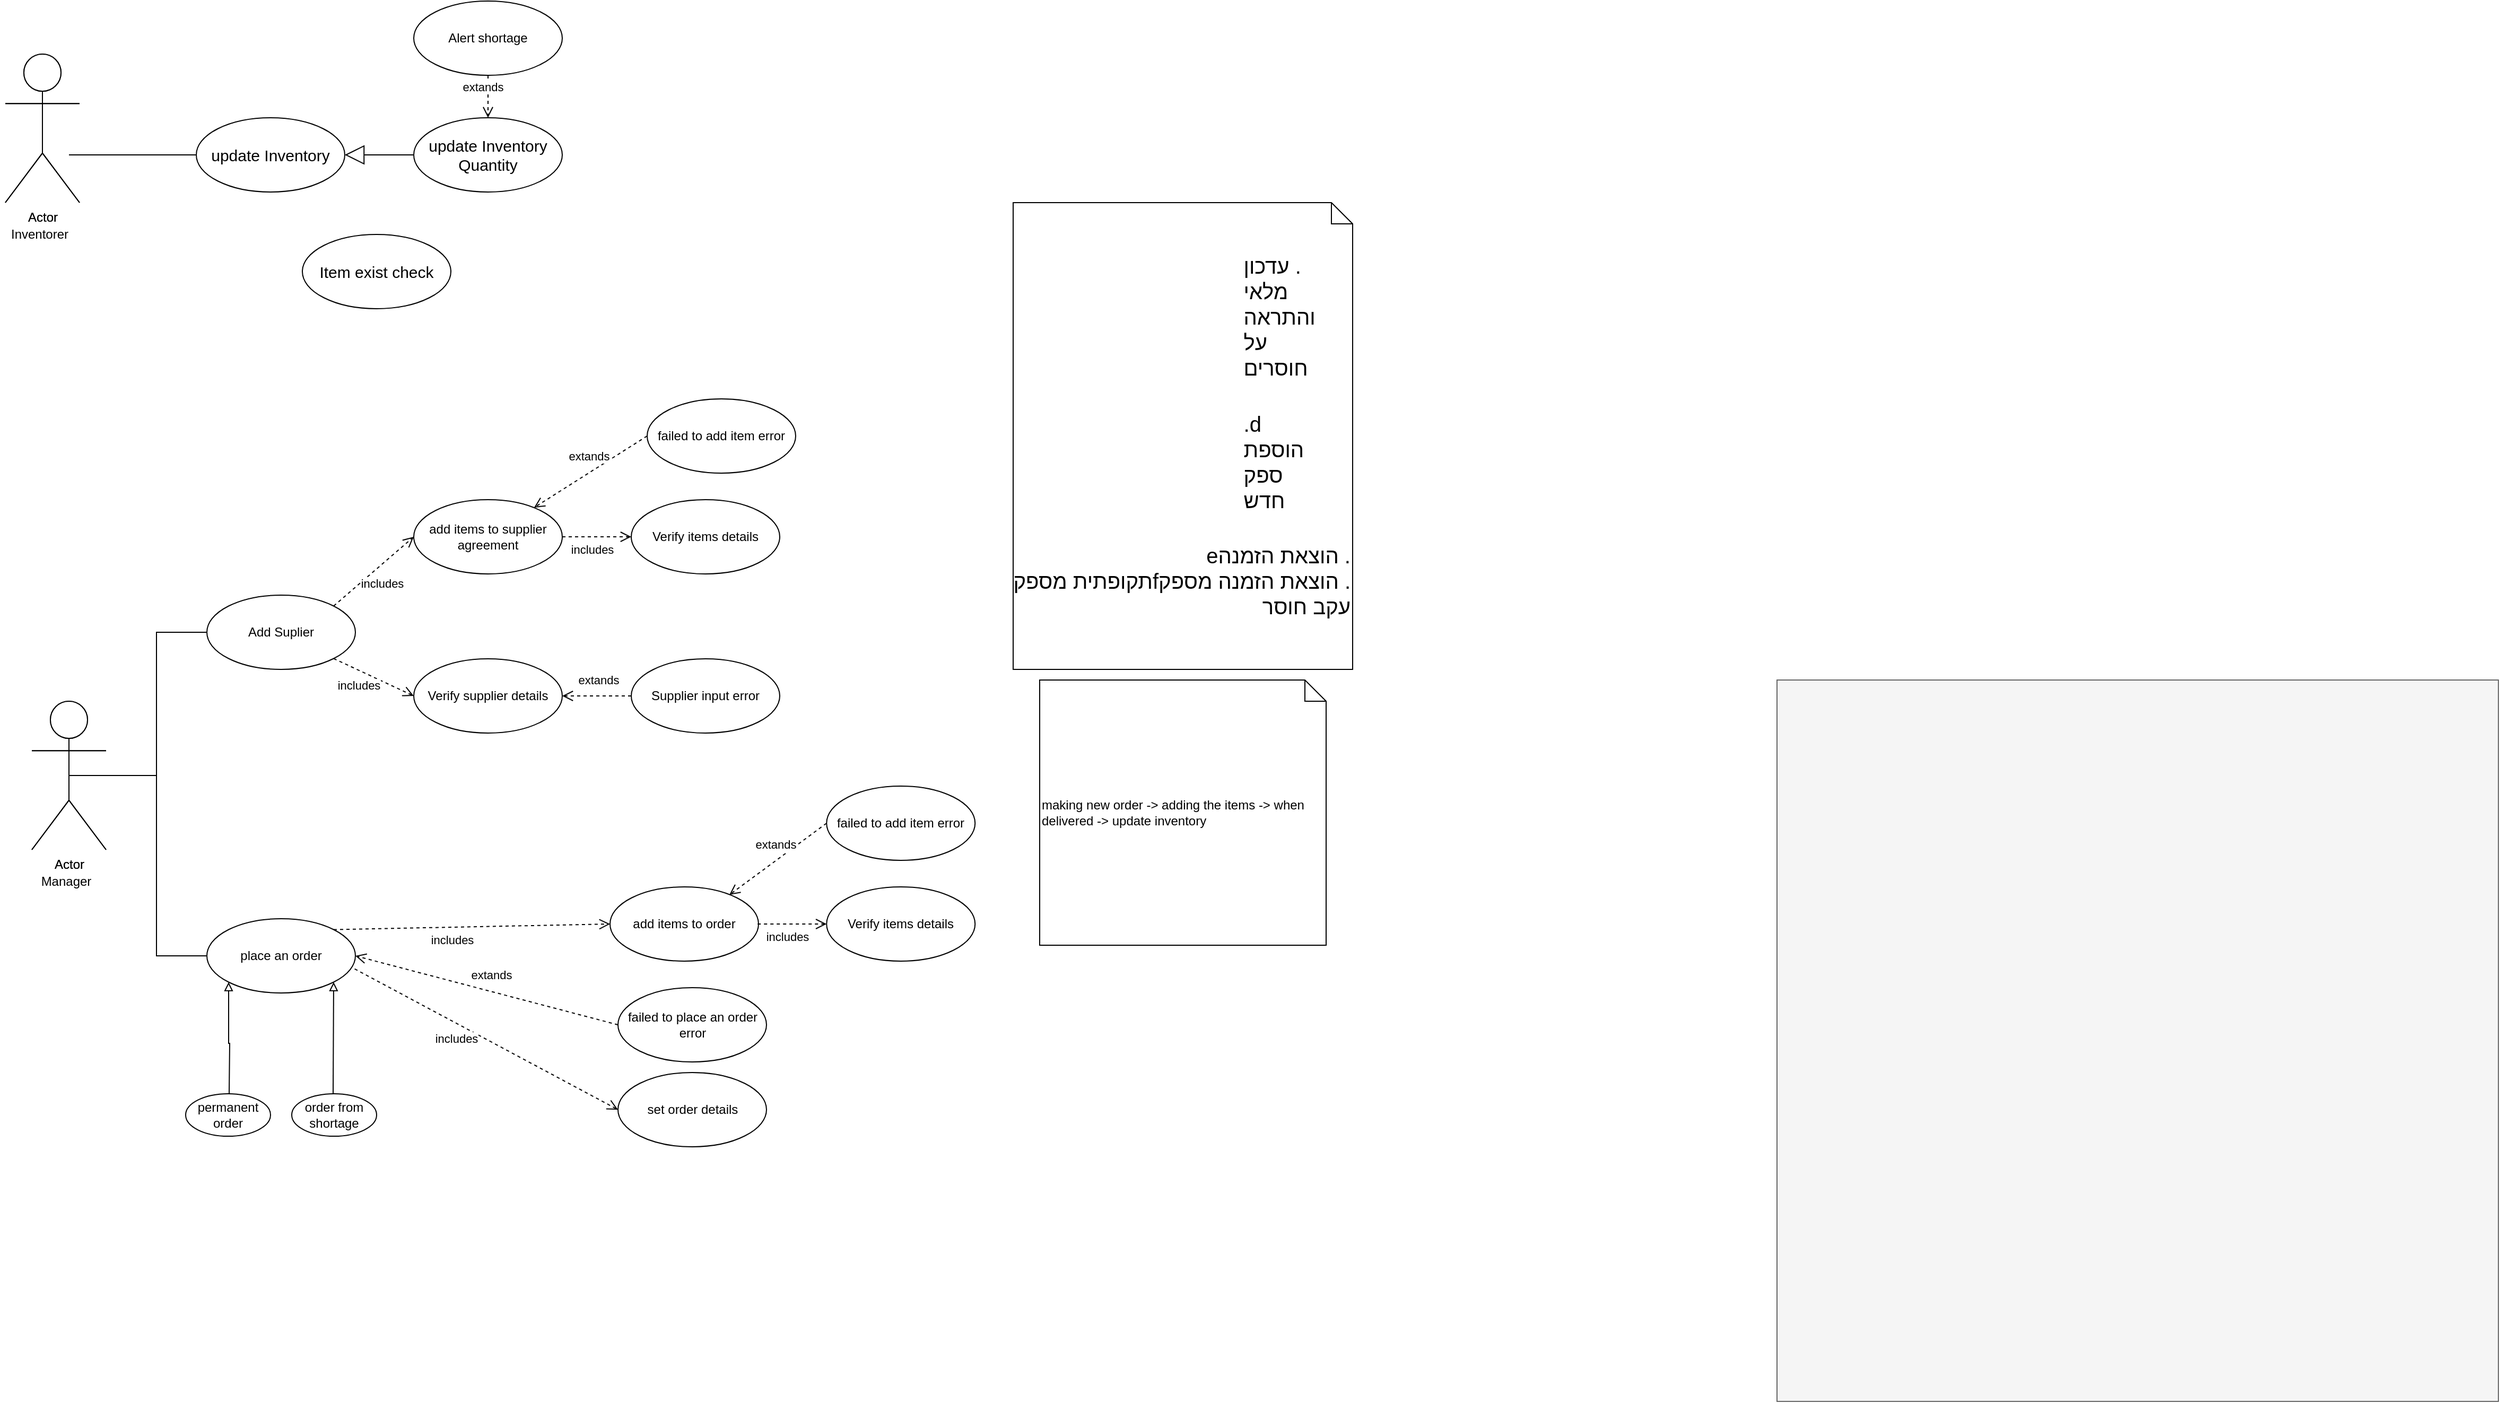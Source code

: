 <mxfile version="14.4.3" type="device"><diagram id="Qihxtzck7Werkzk35Nmy" name="Page-1"><mxGraphModel dx="768" dy="1548" grid="1" gridSize="10" guides="1" tooltips="1" connect="1" arrows="1" fold="1" page="1" pageScale="1" pageWidth="850" pageHeight="1100" math="0" shadow="0"><root><mxCell id="0"/><mxCell id="1" parent="0"/><mxCell id="aGDyFiwIAtf9Gh92jt3a-1" value="" style="whiteSpace=wrap;html=1;aspect=fixed;fillColor=#f5f5f5;strokeColor=#666666;fontColor=#333333;" parent="1" vertex="1"><mxGeometry x="1710" y="500" width="680" height="680" as="geometry"/></mxCell><mxCell id="aGDyFiwIAtf9Gh92jt3a-11" style="edgeStyle=orthogonalEdgeStyle;rounded=0;orthogonalLoop=1;jettySize=auto;html=1;endArrow=none;endFill=0;" parent="1" source="aGDyFiwIAtf9Gh92jt3a-2" edge="1"><mxGeometry relative="1" as="geometry"><mxPoint x="100" y="5" as="targetPoint"/></mxGeometry></mxCell><mxCell id="aGDyFiwIAtf9Gh92jt3a-2" value="&lt;font style=&quot;font-size: 15px&quot;&gt;update Inventory&lt;/font&gt;" style="ellipse;whiteSpace=wrap;html=1;" parent="1" vertex="1"><mxGeometry x="220" y="-30" width="140" height="70" as="geometry"/></mxCell><mxCell id="aGDyFiwIAtf9Gh92jt3a-3" value="&lt;p class=&quot;MsoNormal&quot; align=&quot;left&quot; dir=&quot;RTL&quot; style=&quot;margin: 0cm 24.85pt 0.15pt 193.35pt ; text-indent: 0cm ; font-size: 20px&quot;&gt;&lt;font style=&quot;font-size: 20px&quot;&gt;&lt;span dir=&quot;RTL&quot;&gt;&lt;/span&gt;&lt;span dir=&quot;RTL&quot;&gt;&lt;/span&gt;&lt;span lang=&quot;HE&quot; style=&quot;line-height: 112%&quot;&gt;&lt;span dir=&quot;RTL&quot;&gt;&lt;/span&gt;&lt;span dir=&quot;RTL&quot;&gt;&lt;/span&gt;. עדכון מלאי&lt;br/&gt;והתראה על חוסרים &lt;/span&gt;&lt;span lang=&quot;EN-US&quot; dir=&quot;LTR&quot; style=&quot;line-height: 112%&quot;&gt;&lt;/span&gt;&lt;/font&gt;&lt;/p&gt;&lt;br/&gt;&lt;br/&gt;&lt;p class=&quot;MsoNormal&quot; align=&quot;left&quot; dir=&quot;RTL&quot; style=&quot;margin: 0cm 24.85pt 0.15pt 193.35pt ; text-indent: 0cm ; font-size: 20px&quot;&gt;&lt;font style=&quot;font-size: 20px&quot;&gt;&lt;span lang=&quot;EN-US&quot; dir=&quot;LTR&quot;&gt;d&lt;/span&gt;&lt;span dir=&quot;RTL&quot;&gt;&lt;/span&gt;&lt;span dir=&quot;RTL&quot;&gt;&lt;/span&gt;&lt;span lang=&quot;HE&quot; style=&quot;line-height: 112%&quot;&gt;&lt;span dir=&quot;RTL&quot;&gt;&lt;/span&gt;&lt;span dir=&quot;RTL&quot;&gt;&lt;/span&gt;. הוספת ספק חדש &lt;/span&gt;&lt;span lang=&quot;EN-US&quot; dir=&quot;LTR&quot;&gt;&lt;/span&gt;&lt;/font&gt;&lt;/p&gt;&lt;br/&gt;&lt;br/&gt;&lt;font style=&quot;font-size: 20px&quot;&gt;&lt;span lang=&quot;EN-US&quot; style=&quot;line-height: 112% ; font-family: &amp;#34;arial&amp;#34; , sans-serif&quot;&gt;e&lt;/span&gt;&lt;span dir=&quot;RTL&quot;&gt;&lt;/span&gt;&lt;span dir=&quot;RTL&quot;&gt;&lt;/span&gt;&lt;span lang=&quot;HE&quot; dir=&quot;RTL&quot; style=&quot;line-height: 112% ; font-family: &amp;#34;arial&amp;#34; , sans-serif&quot;&gt;&lt;span dir=&quot;RTL&quot;&gt;&lt;/span&gt;&lt;span dir=&quot;RTL&quot;&gt;&lt;/span&gt;. הוצאת הזמנה&lt;br/&gt;תקופתית מספק&amp;nbsp; &lt;/span&gt;&lt;span lang=&quot;EN-US&quot; style=&quot;line-height: 112% ; font-family: &amp;#34;arial&amp;#34; , sans-serif&quot;&gt;f&lt;/span&gt;&lt;span dir=&quot;RTL&quot;&gt;&lt;/span&gt;&lt;span dir=&quot;RTL&quot;&gt;&lt;/span&gt;&lt;span lang=&quot;HE&quot; dir=&quot;RTL&quot; style=&quot;line-height: 112% ; font-family: &amp;#34;arial&amp;#34; , sans-serif&quot;&gt;&lt;span dir=&quot;RTL&quot;&gt;&lt;/span&gt;&lt;span dir=&quot;RTL&quot;&gt;&lt;/span&gt;. הוצאת הזמנה מספק עקב חוסר&amp;nbsp;&lt;/span&gt;&lt;/font&gt;" style="shape=note;size=20;whiteSpace=wrap;html=1;align=right;" parent="1" vertex="1"><mxGeometry x="990" y="50" width="320" height="440" as="geometry"/></mxCell><mxCell id="aGDyFiwIAtf9Gh92jt3a-8" value="" style="group" parent="1" vertex="1" connectable="0"><mxGeometry x="35" y="-90" width="75" height="190" as="geometry"/></mxCell><mxCell id="aGDyFiwIAtf9Gh92jt3a-4" value="Actor" style="shape=umlActor;verticalLabelPosition=bottom;verticalAlign=top;html=1;" parent="aGDyFiwIAtf9Gh92jt3a-8" vertex="1"><mxGeometry x="5" width="70" height="140" as="geometry"/></mxCell><mxCell id="aGDyFiwIAtf9Gh92jt3a-6" value="Inventorer" style="text;html=1;strokeColor=none;fillColor=none;align=center;verticalAlign=middle;whiteSpace=wrap;rounded=0;" parent="aGDyFiwIAtf9Gh92jt3a-8" vertex="1"><mxGeometry y="150" width="75" height="40" as="geometry"/></mxCell><mxCell id="aGDyFiwIAtf9Gh92jt3a-7" value="Actor" style="shape=umlActor;verticalLabelPosition=bottom;verticalAlign=top;html=1;" parent="aGDyFiwIAtf9Gh92jt3a-8" vertex="1"><mxGeometry x="5" width="70" height="140" as="geometry"/></mxCell><mxCell id="aGDyFiwIAtf9Gh92jt3a-9" value="making new order -&amp;gt; adding the items -&amp;gt; when delivered -&amp;gt; update inventory" style="shape=note;size=20;whiteSpace=wrap;html=1;align=left;" parent="1" vertex="1"><mxGeometry x="1015" y="500" width="270" height="250" as="geometry"/></mxCell><mxCell id="aGDyFiwIAtf9Gh92jt3a-12" value="Alert shortage" style="ellipse;whiteSpace=wrap;html=1;" parent="1" vertex="1"><mxGeometry x="425" y="-140" width="140" height="70" as="geometry"/></mxCell><mxCell id="aGDyFiwIAtf9Gh92jt3a-14" value="extands" style="html=1;verticalAlign=bottom;endArrow=open;dashed=1;endSize=8;exitX=0.5;exitY=1;exitDx=0;exitDy=0;entryX=0.5;entryY=0;entryDx=0;entryDy=0;" parent="1" source="aGDyFiwIAtf9Gh92jt3a-12" target="aGDyFiwIAtf9Gh92jt3a-28" edge="1"><mxGeometry x="-0.011" y="-6" relative="1" as="geometry"><mxPoint x="700.5" y="-50" as="sourcePoint"/><mxPoint x="599.997" y="-9.749" as="targetPoint"/><mxPoint x="1" as="offset"/></mxGeometry></mxCell><mxCell id="aGDyFiwIAtf9Gh92jt3a-15" value="Add Suplier" style="ellipse;whiteSpace=wrap;html=1;" parent="1" vertex="1"><mxGeometry x="230" y="420" width="140" height="70" as="geometry"/></mxCell><mxCell id="aGDyFiwIAtf9Gh92jt3a-17" value="" style="group" parent="1" vertex="1" connectable="0"><mxGeometry x="60" y="520" width="75" height="190" as="geometry"/></mxCell><mxCell id="aGDyFiwIAtf9Gh92jt3a-18" value="Actor" style="shape=umlActor;verticalLabelPosition=bottom;verticalAlign=top;html=1;" parent="aGDyFiwIAtf9Gh92jt3a-17" vertex="1"><mxGeometry x="5" width="70" height="140" as="geometry"/></mxCell><mxCell id="aGDyFiwIAtf9Gh92jt3a-19" value="Manager" style="text;html=1;strokeColor=none;fillColor=none;align=center;verticalAlign=middle;whiteSpace=wrap;rounded=0;" parent="aGDyFiwIAtf9Gh92jt3a-17" vertex="1"><mxGeometry y="150" width="75" height="40" as="geometry"/></mxCell><mxCell id="aGDyFiwIAtf9Gh92jt3a-20" value="Actor" style="shape=umlActor;verticalLabelPosition=bottom;verticalAlign=top;html=1;" parent="aGDyFiwIAtf9Gh92jt3a-17" vertex="1"><mxGeometry x="5" width="70" height="140" as="geometry"/></mxCell><mxCell id="aGDyFiwIAtf9Gh92jt3a-24" value="Supplier input error" style="ellipse;whiteSpace=wrap;html=1;" parent="1" vertex="1"><mxGeometry x="630" y="480" width="140" height="70" as="geometry"/></mxCell><mxCell id="aGDyFiwIAtf9Gh92jt3a-25" value="extands" style="html=1;verticalAlign=bottom;endArrow=open;dashed=1;endSize=8;exitX=0;exitY=0.5;exitDx=0;exitDy=0;entryX=1;entryY=0.5;entryDx=0;entryDy=0;" parent="1" source="aGDyFiwIAtf9Gh92jt3a-24" edge="1" target="aGDyFiwIAtf9Gh92jt3a-34"><mxGeometry x="-0.011" y="-6" relative="1" as="geometry"><mxPoint x="685.5" y="470" as="sourcePoint"/><mxPoint x="575" y="510" as="targetPoint"/><mxPoint x="1" as="offset"/></mxGeometry></mxCell><mxCell id="aGDyFiwIAtf9Gh92jt3a-26" value="includes" style="html=1;verticalAlign=bottom;endArrow=open;dashed=1;endSize=8;exitX=1;exitY=0;exitDx=0;exitDy=0;entryX=0;entryY=0.5;entryDx=0;entryDy=0;" parent="1" source="aGDyFiwIAtf9Gh92jt3a-15" target="aGDyFiwIAtf9Gh92jt3a-27" edge="1"><mxGeometry x="-0.147" y="-21" relative="1" as="geometry"><mxPoint x="364.497" y="319.749" as="sourcePoint"/><mxPoint x="435" y="440.25" as="targetPoint"/><mxPoint as="offset"/><Array as="points"/></mxGeometry></mxCell><mxCell id="aGDyFiwIAtf9Gh92jt3a-27" value="add items to supplier agreement" style="ellipse;whiteSpace=wrap;html=1;" parent="1" vertex="1"><mxGeometry x="425" y="330" width="140" height="70" as="geometry"/></mxCell><mxCell id="aGDyFiwIAtf9Gh92jt3a-28" value="&lt;font style=&quot;font-size: 15px&quot;&gt;update Inventory&lt;br&gt;Quantity&lt;br&gt;&lt;/font&gt;" style="ellipse;whiteSpace=wrap;html=1;" parent="1" vertex="1"><mxGeometry x="425" y="-30" width="140" height="70" as="geometry"/></mxCell><mxCell id="aGDyFiwIAtf9Gh92jt3a-29" value="" style="endArrow=block;endSize=16;endFill=0;html=1;entryX=1;entryY=0.5;entryDx=0;entryDy=0;exitX=0;exitY=0.5;exitDx=0;exitDy=0;" parent="1" source="aGDyFiwIAtf9Gh92jt3a-28" target="aGDyFiwIAtf9Gh92jt3a-2" edge="1"><mxGeometry x="-0.18" y="5" width="160" relative="1" as="geometry"><mxPoint x="390" y="-80" as="sourcePoint"/><mxPoint x="550" y="-80" as="targetPoint"/><mxPoint as="offset"/></mxGeometry></mxCell><mxCell id="aGDyFiwIAtf9Gh92jt3a-32" value="includes" style="html=1;verticalAlign=bottom;endArrow=open;dashed=1;endSize=8;exitX=1;exitY=1;exitDx=0;exitDy=0;entryX=0;entryY=0.5;entryDx=0;entryDy=0;" parent="1" source="aGDyFiwIAtf9Gh92jt3a-15" target="aGDyFiwIAtf9Gh92jt3a-34" edge="1"><mxGeometry x="-0.147" y="-21" relative="1" as="geometry"><mxPoint x="249.997" y="534.749" as="sourcePoint"/><mxPoint x="310.5" y="560" as="targetPoint"/><mxPoint as="offset"/><Array as="points"/></mxGeometry></mxCell><mxCell id="aGDyFiwIAtf9Gh92jt3a-34" value="Verify supplier details" style="ellipse;whiteSpace=wrap;html=1;" parent="1" vertex="1"><mxGeometry x="425" y="480" width="140" height="70" as="geometry"/></mxCell><mxCell id="aGDyFiwIAtf9Gh92jt3a-35" value="&lt;font style=&quot;font-size: 15px&quot;&gt;Item exist check&lt;br&gt;&lt;/font&gt;" style="ellipse;whiteSpace=wrap;html=1;" parent="1" vertex="1"><mxGeometry x="320" y="80" width="140" height="70" as="geometry"/></mxCell><mxCell id="AwyQ9WTJJDKenUCYqdFl-3" value="failed to add item error" style="ellipse;whiteSpace=wrap;html=1;" vertex="1" parent="1"><mxGeometry x="645" y="235" width="140" height="70" as="geometry"/></mxCell><mxCell id="AwyQ9WTJJDKenUCYqdFl-4" value="extands" style="html=1;verticalAlign=bottom;endArrow=open;dashed=1;endSize=8;exitX=0;exitY=0.5;exitDx=0;exitDy=0;" edge="1" source="AwyQ9WTJJDKenUCYqdFl-3" parent="1" target="aGDyFiwIAtf9Gh92jt3a-27"><mxGeometry x="-0.011" y="-6" relative="1" as="geometry"><mxPoint x="685.5" y="215" as="sourcePoint"/><mxPoint x="600" y="270" as="targetPoint"/><mxPoint x="1" as="offset"/></mxGeometry></mxCell><mxCell id="AwyQ9WTJJDKenUCYqdFl-5" value="Verify items details" style="ellipse;whiteSpace=wrap;html=1;" vertex="1" parent="1"><mxGeometry x="630" y="330" width="140" height="70" as="geometry"/></mxCell><mxCell id="AwyQ9WTJJDKenUCYqdFl-6" value="includes" style="html=1;verticalAlign=bottom;endArrow=open;dashed=1;endSize=8;exitX=1;exitY=0.5;exitDx=0;exitDy=0;entryX=0;entryY=0.5;entryDx=0;entryDy=0;" edge="1" target="AwyQ9WTJJDKenUCYqdFl-5" parent="1" source="aGDyFiwIAtf9Gh92jt3a-27"><mxGeometry x="-0.147" y="-21" relative="1" as="geometry"><mxPoint x="564.997" y="369.999" as="sourcePoint"/><mxPoint x="526.0" y="450.25" as="targetPoint"/><mxPoint as="offset"/><Array as="points"/></mxGeometry></mxCell><mxCell id="AwyQ9WTJJDKenUCYqdFl-26" style="edgeStyle=orthogonalEdgeStyle;rounded=0;orthogonalLoop=1;jettySize=auto;html=1;exitX=0;exitY=1;exitDx=0;exitDy=0;endArrow=none;endFill=0;startArrow=block;startFill=0;" edge="1" parent="1" source="AwyQ9WTJJDKenUCYqdFl-7"><mxGeometry relative="1" as="geometry"><mxPoint x="251" y="890" as="targetPoint"/></mxGeometry></mxCell><mxCell id="AwyQ9WTJJDKenUCYqdFl-27" style="edgeStyle=orthogonalEdgeStyle;rounded=0;orthogonalLoop=1;jettySize=auto;html=1;exitX=1;exitY=1;exitDx=0;exitDy=0;endArrow=none;endFill=0;startArrow=block;startFill=0;" edge="1" parent="1" source="AwyQ9WTJJDKenUCYqdFl-7"><mxGeometry relative="1" as="geometry"><mxPoint x="349" y="890" as="targetPoint"/></mxGeometry></mxCell><mxCell id="AwyQ9WTJJDKenUCYqdFl-7" value="place an order" style="ellipse;whiteSpace=wrap;html=1;" vertex="1" parent="1"><mxGeometry x="230" y="725" width="140" height="70" as="geometry"/></mxCell><mxCell id="AwyQ9WTJJDKenUCYqdFl-22" style="edgeStyle=orthogonalEdgeStyle;rounded=0;orthogonalLoop=1;jettySize=auto;html=1;exitX=0.5;exitY=0.5;exitDx=0;exitDy=0;exitPerimeter=0;entryX=0;entryY=0.5;entryDx=0;entryDy=0;endArrow=none;endFill=0;" edge="1" parent="1" source="aGDyFiwIAtf9Gh92jt3a-20" target="aGDyFiwIAtf9Gh92jt3a-15"><mxGeometry relative="1" as="geometry"/></mxCell><mxCell id="AwyQ9WTJJDKenUCYqdFl-23" style="edgeStyle=orthogonalEdgeStyle;rounded=0;orthogonalLoop=1;jettySize=auto;html=1;exitX=0.5;exitY=0.5;exitDx=0;exitDy=0;exitPerimeter=0;entryX=0;entryY=0.5;entryDx=0;entryDy=0;endArrow=none;endFill=0;" edge="1" parent="1" source="aGDyFiwIAtf9Gh92jt3a-20" target="AwyQ9WTJJDKenUCYqdFl-7"><mxGeometry relative="1" as="geometry"/></mxCell><mxCell id="AwyQ9WTJJDKenUCYqdFl-24" value="" style="group" vertex="1" connectable="0" parent="1"><mxGeometry x="610" y="600" width="344.12" height="340" as="geometry"/></mxCell><mxCell id="AwyQ9WTJJDKenUCYqdFl-9" value="add items to order" style="ellipse;whiteSpace=wrap;html=1;" vertex="1" parent="AwyQ9WTJJDKenUCYqdFl-24"><mxGeometry y="95" width="140" height="70" as="geometry"/></mxCell><mxCell id="AwyQ9WTJJDKenUCYqdFl-10" value="set order details" style="ellipse;whiteSpace=wrap;html=1;" vertex="1" parent="AwyQ9WTJJDKenUCYqdFl-24"><mxGeometry x="7.5" y="270" width="140" height="70" as="geometry"/></mxCell><mxCell id="AwyQ9WTJJDKenUCYqdFl-11" value="includes" style="html=1;verticalAlign=bottom;endArrow=open;dashed=1;endSize=8;exitX=0.995;exitY=0.676;exitDx=0;exitDy=0;entryX=0;entryY=0.5;entryDx=0;entryDy=0;exitPerimeter=0;" edge="1" target="AwyQ9WTJJDKenUCYqdFl-10" parent="AwyQ9WTJJDKenUCYqdFl-24" source="AwyQ9WTJJDKenUCYqdFl-7"><mxGeometry x="-0.147" y="-21" relative="1" as="geometry"><mxPoint x="-72.5" y="320" as="sourcePoint"/><mxPoint x="-111.5" y="405.25" as="targetPoint"/><mxPoint as="offset"/><Array as="points"/></mxGeometry></mxCell><mxCell id="AwyQ9WTJJDKenUCYqdFl-13" value="failed to place an order error" style="ellipse;whiteSpace=wrap;html=1;" vertex="1" parent="AwyQ9WTJJDKenUCYqdFl-24"><mxGeometry x="7.5" y="190" width="140" height="70" as="geometry"/></mxCell><mxCell id="AwyQ9WTJJDKenUCYqdFl-14" value="failed to add item error" style="ellipse;whiteSpace=wrap;html=1;" vertex="1" parent="AwyQ9WTJJDKenUCYqdFl-24"><mxGeometry x="204.12" width="140" height="70" as="geometry"/></mxCell><mxCell id="AwyQ9WTJJDKenUCYqdFl-15" value="extands" style="html=1;verticalAlign=bottom;endArrow=open;dashed=1;endSize=8;exitX=0;exitY=0.5;exitDx=0;exitDy=0;" edge="1" source="AwyQ9WTJJDKenUCYqdFl-14" parent="AwyQ9WTJJDKenUCYqdFl-24"><mxGeometry x="-0.011" y="-6" relative="1" as="geometry"><mxPoint x="259.62" y="-20" as="sourcePoint"/><mxPoint x="112.495" y="102.529" as="targetPoint"/><mxPoint x="1" as="offset"/></mxGeometry></mxCell><mxCell id="AwyQ9WTJJDKenUCYqdFl-16" value="Verify items details" style="ellipse;whiteSpace=wrap;html=1;" vertex="1" parent="AwyQ9WTJJDKenUCYqdFl-24"><mxGeometry x="204.12" y="95" width="140" height="70" as="geometry"/></mxCell><mxCell id="AwyQ9WTJJDKenUCYqdFl-17" value="includes" style="html=1;verticalAlign=bottom;endArrow=open;dashed=1;endSize=8;exitX=1;exitY=0.5;exitDx=0;exitDy=0;entryX=0;entryY=0.5;entryDx=0;entryDy=0;" edge="1" target="AwyQ9WTJJDKenUCYqdFl-16" parent="AwyQ9WTJJDKenUCYqdFl-24"><mxGeometry x="-0.147" y="-21" relative="1" as="geometry"><mxPoint x="139.12" y="130" as="sourcePoint"/><mxPoint x="100.12" y="215.25" as="targetPoint"/><mxPoint as="offset"/><Array as="points"/></mxGeometry></mxCell><mxCell id="AwyQ9WTJJDKenUCYqdFl-8" value="includes" style="html=1;verticalAlign=bottom;endArrow=open;dashed=1;endSize=8;exitX=1;exitY=0;exitDx=0;exitDy=0;entryX=0;entryY=0.5;entryDx=0;entryDy=0;" edge="1" source="AwyQ9WTJJDKenUCYqdFl-7" target="AwyQ9WTJJDKenUCYqdFl-9" parent="1"><mxGeometry x="-0.147" y="-21" relative="1" as="geometry"><mxPoint x="-175.003" y="149.749" as="sourcePoint"/><mxPoint x="-114.5" y="175" as="targetPoint"/><mxPoint as="offset"/><Array as="points"/></mxGeometry></mxCell><mxCell id="AwyQ9WTJJDKenUCYqdFl-12" value="extands" style="html=1;verticalAlign=bottom;endArrow=open;dashed=1;endSize=8;exitX=0;exitY=0.5;exitDx=0;exitDy=0;entryX=1;entryY=0.5;entryDx=0;entryDy=0;" edge="1" source="AwyQ9WTJJDKenUCYqdFl-13" parent="1" target="AwyQ9WTJJDKenUCYqdFl-7"><mxGeometry x="-0.011" y="-6" relative="1" as="geometry"><mxPoint x="48" y="170" as="sourcePoint"/><mxPoint x="-99.125" y="292.529" as="targetPoint"/><mxPoint x="1" as="offset"/></mxGeometry></mxCell><mxCell id="AwyQ9WTJJDKenUCYqdFl-28" value="permanent order" style="ellipse;whiteSpace=wrap;html=1;" vertex="1" parent="1"><mxGeometry x="210" y="890" width="80" height="40" as="geometry"/></mxCell><mxCell id="AwyQ9WTJJDKenUCYqdFl-29" value="order from shortage" style="ellipse;whiteSpace=wrap;html=1;" vertex="1" parent="1"><mxGeometry x="310" y="890" width="80" height="40" as="geometry"/></mxCell></root></mxGraphModel></diagram></mxfile>